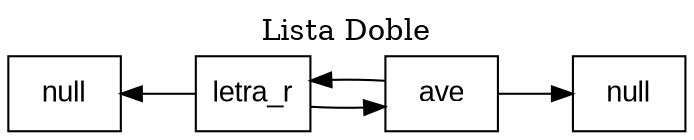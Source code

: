 digraph G {
label="Lista Doble"
labelloc = t
rankdir=LR;
node[shape="box" fontname="Arial"];
null0 [label="null"]
null1 [label="null"]
nodo_0 [label="letra_r"];
nodo_1 [label="ave"];
nodo_0 -> nodo_1 -> null0;
null1 -> nodo_0 -> nodo_1[dir="back"] ;
}